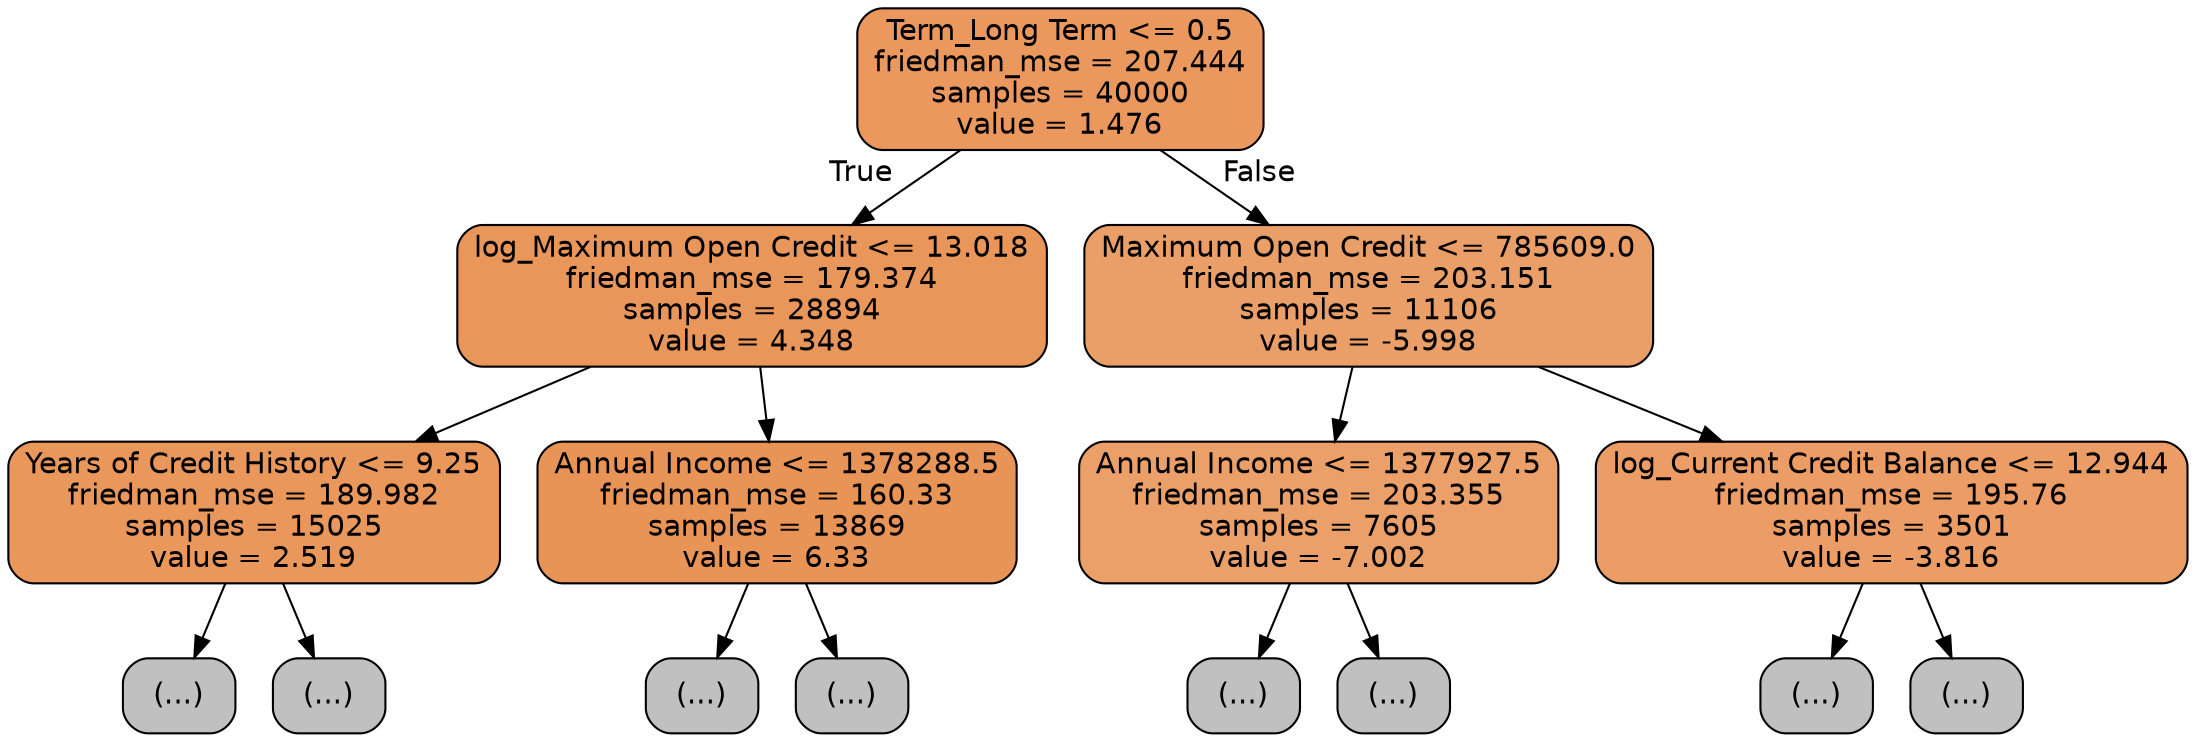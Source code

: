 digraph Tree {
node [shape=box, style="filled, rounded", color="black", fontname=helvetica] ;
edge [fontname=helvetica] ;
0 [label="Term_Long Term <= 0.5\nfriedman_mse = 207.444\nsamples = 40000\nvalue = 1.476", fillcolor="#ea985e"] ;
1 [label="log_Maximum Open Credit <= 13.018\nfriedman_mse = 179.374\nsamples = 28894\nvalue = 4.348", fillcolor="#e9965a"] ;
0 -> 1 [labeldistance=2.5, labelangle=45, headlabel="True"] ;
2 [label="Years of Credit History <= 9.25\nfriedman_mse = 189.982\nsamples = 15025\nvalue = 2.519", fillcolor="#ea975c"] ;
1 -> 2 ;
3 [label="(...)", fillcolor="#C0C0C0"] ;
2 -> 3 ;
398 [label="(...)", fillcolor="#C0C0C0"] ;
2 -> 398 ;
1819 [label="Annual Income <= 1378288.5\nfriedman_mse = 160.33\nsamples = 13869\nvalue = 6.33", fillcolor="#e99457"] ;
1 -> 1819 ;
1820 [label="(...)", fillcolor="#C0C0C0"] ;
1819 -> 1820 ;
2975 [label="(...)", fillcolor="#C0C0C0"] ;
1819 -> 2975 ;
4010 [label="Maximum Open Credit <= 785609.0\nfriedman_mse = 203.151\nsamples = 11106\nvalue = -5.998", fillcolor="#eb9f68"] ;
0 -> 4010 [labeldistance=2.5, labelangle=-45, headlabel="False"] ;
4011 [label="Annual Income <= 1377927.5\nfriedman_mse = 203.355\nsamples = 7605\nvalue = -7.002", fillcolor="#eba06a"] ;
4010 -> 4011 ;
4012 [label="(...)", fillcolor="#C0C0C0"] ;
4011 -> 4012 ;
4911 [label="(...)", fillcolor="#C0C0C0"] ;
4011 -> 4911 ;
5432 [label="log_Current Credit Balance <= 12.944\nfriedman_mse = 195.76\nsamples = 3501\nvalue = -3.816", fillcolor="#eb9d65"] ;
4010 -> 5432 ;
5433 [label="(...)", fillcolor="#C0C0C0"] ;
5432 -> 5433 ;
5844 [label="(...)", fillcolor="#C0C0C0"] ;
5432 -> 5844 ;
}